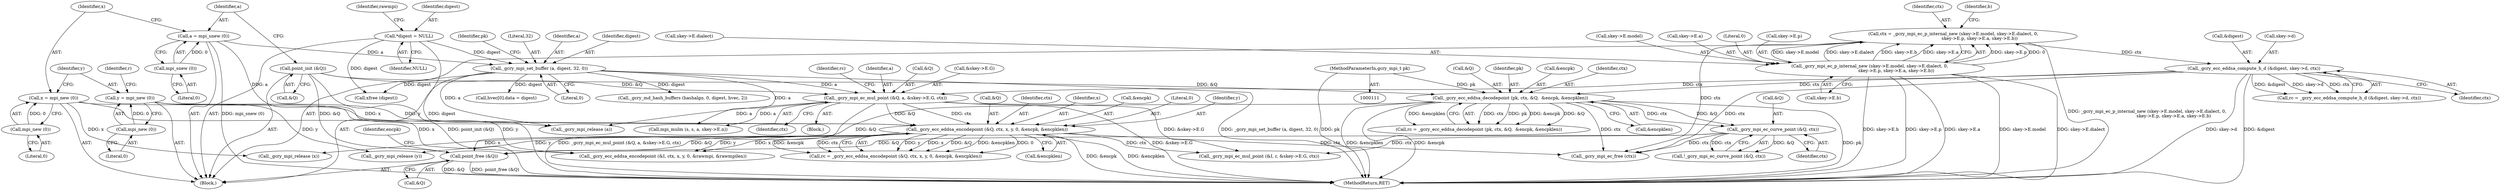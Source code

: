 digraph "0_gnupg_5a22de904a0a366ae79f03ff1e13a1232a89e26b@API" {
"1000601" [label="(Call,point_free (&Q))"];
"1000273" [label="(Call,_gcry_mpi_ec_curve_point (&Q, ctx))"];
"1000253" [label="(Call,_gcry_ecc_eddsa_decodepoint (pk, ctx, &Q,  &encpk, &encpklen))"];
"1000117" [label="(MethodParameterIn,gcry_mpi_t pk)"];
"1000233" [label="(Call,_gcry_ecc_eddsa_compute_h_d (&digest, skey->d, ctx))"];
"1000182" [label="(Call,ctx = _gcry_mpi_ec_p_internal_new (skey->E.model, skey->E.dialect, 0,\n                                      skey->E.p, skey->E.a, skey->E.b))"];
"1000184" [label="(Call,_gcry_mpi_ec_p_internal_new (skey->E.model, skey->E.dialect, 0,\n                                      skey->E.p, skey->E.a, skey->E.b))"];
"1000163" [label="(Call,point_init (&Q))"];
"1000297" [label="(Call,_gcry_ecc_eddsa_encodepoint (&Q, ctx, x, y, 0, &encpk, &encpklen))"];
"1000284" [label="(Call,_gcry_mpi_ec_mul_point (&Q, a, &skey->E.G, ctx))"];
"1000243" [label="(Call,_gcry_mpi_set_buffer (a, digest, 32, 0))"];
"1000166" [label="(Call,a = mpi_snew (0))"];
"1000168" [label="(Call,mpi_snew (0))"];
"1000127" [label="(Call,*digest = NULL)"];
"1000170" [label="(Call,x = mpi_new (0))"];
"1000172" [label="(Call,mpi_new (0))"];
"1000174" [label="(Call,y = mpi_new (0))"];
"1000176" [label="(Call,mpi_new (0))"];
"1000183" [label="(Identifier,ctx)"];
"1000284" [label="(Call,_gcry_mpi_ec_mul_point (&Q, a, &skey->E.G, ctx))"];
"1000601" [label="(Call,point_free (&Q))"];
"1000169" [label="(Literal,0)"];
"1000174" [label="(Call,y = mpi_new (0))"];
"1000246" [label="(Literal,32)"];
"1000418" [label="(Call,_gcry_ecc_eddsa_encodepoint (&I, ctx, x, y, 0, &rawmpi, &rawmpilen))"];
"1000283" [label="(Block,)"];
"1000296" [label="(Identifier,rc)"];
"1000167" [label="(Identifier,a)"];
"1000173" [label="(Literal,0)"];
"1000176" [label="(Call,mpi_new (0))"];
"1000190" [label="(Call,skey->E.dialect)"];
"1000127" [label="(Call,*digest = NULL)"];
"1000258" [label="(Call,&encpk)"];
"1000239" [label="(Identifier,ctx)"];
"1000298" [label="(Call,&Q)"];
"1000255" [label="(Identifier,ctx)"];
"1000206" [label="(Call,skey->E.b)"];
"1000300" [label="(Identifier,ctx)"];
"1000233" [label="(Call,_gcry_ecc_eddsa_compute_h_d (&digest, skey->d, ctx))"];
"1000588" [label="(Call,_gcry_mpi_release (x))"];
"1000586" [label="(Call,_gcry_mpi_release (a))"];
"1000594" [label="(Call,xfree (digest))"];
"1000596" [label="(Call,_gcry_mpi_ec_free (ctx))"];
"1000164" [label="(Call,&Q)"];
"1000375" [label="(Call,_gcry_md_hash_buffers (hashalgo, 0, digest, hvec, 2))"];
"1000175" [label="(Identifier,y)"];
"1000605" [label="(Identifier,encpk)"];
"1000297" [label="(Call,_gcry_ecc_eddsa_encodepoint (&Q, ctx, x, y, 0, &encpk, &encpklen))"];
"1000260" [label="(Call,&encpklen)"];
"1000185" [label="(Call,skey->E.model)"];
"1000590" [label="(Call,_gcry_mpi_release (y))"];
"1000287" [label="(Identifier,a)"];
"1000243" [label="(Call,_gcry_mpi_set_buffer (a, digest, 32, 0))"];
"1000285" [label="(Call,&Q)"];
"1000244" [label="(Identifier,a)"];
"1000172" [label="(Call,mpi_new (0))"];
"1000177" [label="(Literal,0)"];
"1000251" [label="(Call,rc = _gcry_ecc_eddsa_decodepoint (pk, ctx, &Q,  &encpk, &encpklen))"];
"1000301" [label="(Identifier,x)"];
"1000184" [label="(Call,_gcry_mpi_ec_p_internal_new (skey->E.model, skey->E.dialect, 0,\n                                      skey->E.p, skey->E.a, skey->E.b))"];
"1000398" [label="(Call,_gcry_mpi_ec_mul_point (&I, r, &skey->E.G, ctx))"];
"1000201" [label="(Call,skey->E.a)"];
"1000610" [label="(MethodReturn,RET)"];
"1000166" [label="(Call,a = mpi_snew (0))"];
"1000129" [label="(Identifier,NULL)"];
"1000256" [label="(Call,&Q)"];
"1000231" [label="(Call,rc = _gcry_ecc_eddsa_compute_h_d (&digest, skey->d, ctx))"];
"1000245" [label="(Identifier,digest)"];
"1000274" [label="(Call,&Q)"];
"1000294" [label="(Identifier,ctx)"];
"1000135" [label="(Identifier,rawmpi)"];
"1000273" [label="(Call,_gcry_mpi_ec_curve_point (&Q, ctx))"];
"1000163" [label="(Call,point_init (&Q))"];
"1000336" [label="(Call,hvec[0].data = digest)"];
"1000179" [label="(Identifier,r)"];
"1000602" [label="(Call,&Q)"];
"1000254" [label="(Identifier,pk)"];
"1000212" [label="(Identifier,b)"];
"1000195" [label="(Literal,0)"];
"1000170" [label="(Call,x = mpi_new (0))"];
"1000288" [label="(Call,&skey->E.G)"];
"1000537" [label="(Call,mpi_mulm (s, s, a, skey->E.n))"];
"1000128" [label="(Identifier,digest)"];
"1000253" [label="(Call,_gcry_ecc_eddsa_decodepoint (pk, ctx, &Q,  &encpk, &encpklen))"];
"1000234" [label="(Call,&digest)"];
"1000117" [label="(MethodParameterIn,gcry_mpi_t pk)"];
"1000249" [label="(Identifier,pk)"];
"1000304" [label="(Call,&encpk)"];
"1000168" [label="(Call,mpi_snew (0))"];
"1000182" [label="(Call,ctx = _gcry_mpi_ec_p_internal_new (skey->E.model, skey->E.dialect, 0,\n                                      skey->E.p, skey->E.a, skey->E.b))"];
"1000306" [label="(Call,&encpklen)"];
"1000272" [label="(Call,!_gcry_mpi_ec_curve_point (&Q, ctx))"];
"1000303" [label="(Literal,0)"];
"1000276" [label="(Identifier,ctx)"];
"1000247" [label="(Literal,0)"];
"1000302" [label="(Identifier,y)"];
"1000236" [label="(Call,skey->d)"];
"1000171" [label="(Identifier,x)"];
"1000295" [label="(Call,rc = _gcry_ecc_eddsa_encodepoint (&Q, ctx, x, y, 0, &encpk, &encpklen))"];
"1000118" [label="(Block,)"];
"1000196" [label="(Call,skey->E.p)"];
"1000601" -> "1000118"  [label="AST: "];
"1000601" -> "1000602"  [label="CFG: "];
"1000602" -> "1000601"  [label="AST: "];
"1000605" -> "1000601"  [label="CFG: "];
"1000601" -> "1000610"  [label="DDG: &Q"];
"1000601" -> "1000610"  [label="DDG: point_free (&Q)"];
"1000273" -> "1000601"  [label="DDG: &Q"];
"1000253" -> "1000601"  [label="DDG: &Q"];
"1000163" -> "1000601"  [label="DDG: &Q"];
"1000297" -> "1000601"  [label="DDG: &Q"];
"1000273" -> "1000272"  [label="AST: "];
"1000273" -> "1000276"  [label="CFG: "];
"1000274" -> "1000273"  [label="AST: "];
"1000276" -> "1000273"  [label="AST: "];
"1000272" -> "1000273"  [label="CFG: "];
"1000273" -> "1000272"  [label="DDG: &Q"];
"1000273" -> "1000272"  [label="DDG: ctx"];
"1000253" -> "1000273"  [label="DDG: &Q"];
"1000253" -> "1000273"  [label="DDG: ctx"];
"1000273" -> "1000398"  [label="DDG: ctx"];
"1000273" -> "1000596"  [label="DDG: ctx"];
"1000253" -> "1000251"  [label="AST: "];
"1000253" -> "1000260"  [label="CFG: "];
"1000254" -> "1000253"  [label="AST: "];
"1000255" -> "1000253"  [label="AST: "];
"1000256" -> "1000253"  [label="AST: "];
"1000258" -> "1000253"  [label="AST: "];
"1000260" -> "1000253"  [label="AST: "];
"1000251" -> "1000253"  [label="CFG: "];
"1000253" -> "1000610"  [label="DDG: &encpklen"];
"1000253" -> "1000610"  [label="DDG: pk"];
"1000253" -> "1000610"  [label="DDG: &encpk"];
"1000253" -> "1000251"  [label="DDG: ctx"];
"1000253" -> "1000251"  [label="DDG: pk"];
"1000253" -> "1000251"  [label="DDG: &encpk"];
"1000253" -> "1000251"  [label="DDG: &Q"];
"1000253" -> "1000251"  [label="DDG: &encpklen"];
"1000117" -> "1000253"  [label="DDG: pk"];
"1000233" -> "1000253"  [label="DDG: ctx"];
"1000163" -> "1000253"  [label="DDG: &Q"];
"1000253" -> "1000596"  [label="DDG: ctx"];
"1000117" -> "1000111"  [label="AST: "];
"1000117" -> "1000610"  [label="DDG: pk"];
"1000233" -> "1000231"  [label="AST: "];
"1000233" -> "1000239"  [label="CFG: "];
"1000234" -> "1000233"  [label="AST: "];
"1000236" -> "1000233"  [label="AST: "];
"1000239" -> "1000233"  [label="AST: "];
"1000231" -> "1000233"  [label="CFG: "];
"1000233" -> "1000610"  [label="DDG: skey->d"];
"1000233" -> "1000610"  [label="DDG: &digest"];
"1000233" -> "1000231"  [label="DDG: &digest"];
"1000233" -> "1000231"  [label="DDG: skey->d"];
"1000233" -> "1000231"  [label="DDG: ctx"];
"1000182" -> "1000233"  [label="DDG: ctx"];
"1000233" -> "1000284"  [label="DDG: ctx"];
"1000233" -> "1000596"  [label="DDG: ctx"];
"1000182" -> "1000118"  [label="AST: "];
"1000182" -> "1000184"  [label="CFG: "];
"1000183" -> "1000182"  [label="AST: "];
"1000184" -> "1000182"  [label="AST: "];
"1000212" -> "1000182"  [label="CFG: "];
"1000182" -> "1000610"  [label="DDG: _gcry_mpi_ec_p_internal_new (skey->E.model, skey->E.dialect, 0,\n                                      skey->E.p, skey->E.a, skey->E.b)"];
"1000184" -> "1000182"  [label="DDG: skey->E.p"];
"1000184" -> "1000182"  [label="DDG: 0"];
"1000184" -> "1000182"  [label="DDG: skey->E.model"];
"1000184" -> "1000182"  [label="DDG: skey->E.dialect"];
"1000184" -> "1000182"  [label="DDG: skey->E.b"];
"1000184" -> "1000182"  [label="DDG: skey->E.a"];
"1000182" -> "1000596"  [label="DDG: ctx"];
"1000184" -> "1000206"  [label="CFG: "];
"1000185" -> "1000184"  [label="AST: "];
"1000190" -> "1000184"  [label="AST: "];
"1000195" -> "1000184"  [label="AST: "];
"1000196" -> "1000184"  [label="AST: "];
"1000201" -> "1000184"  [label="AST: "];
"1000206" -> "1000184"  [label="AST: "];
"1000184" -> "1000610"  [label="DDG: skey->E.a"];
"1000184" -> "1000610"  [label="DDG: skey->E.model"];
"1000184" -> "1000610"  [label="DDG: skey->E.dialect"];
"1000184" -> "1000610"  [label="DDG: skey->E.b"];
"1000184" -> "1000610"  [label="DDG: skey->E.p"];
"1000163" -> "1000118"  [label="AST: "];
"1000163" -> "1000164"  [label="CFG: "];
"1000164" -> "1000163"  [label="AST: "];
"1000167" -> "1000163"  [label="CFG: "];
"1000163" -> "1000610"  [label="DDG: point_init (&Q)"];
"1000163" -> "1000284"  [label="DDG: &Q"];
"1000297" -> "1000295"  [label="AST: "];
"1000297" -> "1000306"  [label="CFG: "];
"1000298" -> "1000297"  [label="AST: "];
"1000300" -> "1000297"  [label="AST: "];
"1000301" -> "1000297"  [label="AST: "];
"1000302" -> "1000297"  [label="AST: "];
"1000303" -> "1000297"  [label="AST: "];
"1000304" -> "1000297"  [label="AST: "];
"1000306" -> "1000297"  [label="AST: "];
"1000295" -> "1000297"  [label="CFG: "];
"1000297" -> "1000610"  [label="DDG: &encpk"];
"1000297" -> "1000610"  [label="DDG: &encpklen"];
"1000297" -> "1000295"  [label="DDG: y"];
"1000297" -> "1000295"  [label="DDG: x"];
"1000297" -> "1000295"  [label="DDG: &Q"];
"1000297" -> "1000295"  [label="DDG: &encpklen"];
"1000297" -> "1000295"  [label="DDG: 0"];
"1000297" -> "1000295"  [label="DDG: &encpk"];
"1000297" -> "1000295"  [label="DDG: ctx"];
"1000284" -> "1000297"  [label="DDG: &Q"];
"1000284" -> "1000297"  [label="DDG: ctx"];
"1000170" -> "1000297"  [label="DDG: x"];
"1000174" -> "1000297"  [label="DDG: y"];
"1000297" -> "1000398"  [label="DDG: ctx"];
"1000297" -> "1000418"  [label="DDG: x"];
"1000297" -> "1000418"  [label="DDG: y"];
"1000297" -> "1000588"  [label="DDG: x"];
"1000297" -> "1000590"  [label="DDG: y"];
"1000297" -> "1000596"  [label="DDG: ctx"];
"1000284" -> "1000283"  [label="AST: "];
"1000284" -> "1000294"  [label="CFG: "];
"1000285" -> "1000284"  [label="AST: "];
"1000287" -> "1000284"  [label="AST: "];
"1000288" -> "1000284"  [label="AST: "];
"1000294" -> "1000284"  [label="AST: "];
"1000296" -> "1000284"  [label="CFG: "];
"1000284" -> "1000610"  [label="DDG: _gcry_mpi_ec_mul_point (&Q, a, &skey->E.G, ctx)"];
"1000284" -> "1000610"  [label="DDG: &skey->E.G"];
"1000243" -> "1000284"  [label="DDG: a"];
"1000284" -> "1000398"  [label="DDG: &skey->E.G"];
"1000284" -> "1000537"  [label="DDG: a"];
"1000284" -> "1000586"  [label="DDG: a"];
"1000243" -> "1000118"  [label="AST: "];
"1000243" -> "1000247"  [label="CFG: "];
"1000244" -> "1000243"  [label="AST: "];
"1000245" -> "1000243"  [label="AST: "];
"1000246" -> "1000243"  [label="AST: "];
"1000247" -> "1000243"  [label="AST: "];
"1000249" -> "1000243"  [label="CFG: "];
"1000243" -> "1000610"  [label="DDG: _gcry_mpi_set_buffer (a, digest, 32, 0)"];
"1000166" -> "1000243"  [label="DDG: a"];
"1000127" -> "1000243"  [label="DDG: digest"];
"1000243" -> "1000336"  [label="DDG: digest"];
"1000243" -> "1000375"  [label="DDG: digest"];
"1000243" -> "1000537"  [label="DDG: a"];
"1000243" -> "1000586"  [label="DDG: a"];
"1000243" -> "1000594"  [label="DDG: digest"];
"1000166" -> "1000118"  [label="AST: "];
"1000166" -> "1000168"  [label="CFG: "];
"1000167" -> "1000166"  [label="AST: "];
"1000168" -> "1000166"  [label="AST: "];
"1000171" -> "1000166"  [label="CFG: "];
"1000166" -> "1000610"  [label="DDG: mpi_snew (0)"];
"1000168" -> "1000166"  [label="DDG: 0"];
"1000166" -> "1000586"  [label="DDG: a"];
"1000168" -> "1000169"  [label="CFG: "];
"1000169" -> "1000168"  [label="AST: "];
"1000127" -> "1000118"  [label="AST: "];
"1000127" -> "1000129"  [label="CFG: "];
"1000128" -> "1000127"  [label="AST: "];
"1000129" -> "1000127"  [label="AST: "];
"1000135" -> "1000127"  [label="CFG: "];
"1000127" -> "1000610"  [label="DDG: digest"];
"1000127" -> "1000594"  [label="DDG: digest"];
"1000170" -> "1000118"  [label="AST: "];
"1000170" -> "1000172"  [label="CFG: "];
"1000171" -> "1000170"  [label="AST: "];
"1000172" -> "1000170"  [label="AST: "];
"1000175" -> "1000170"  [label="CFG: "];
"1000172" -> "1000170"  [label="DDG: 0"];
"1000170" -> "1000418"  [label="DDG: x"];
"1000170" -> "1000588"  [label="DDG: x"];
"1000172" -> "1000173"  [label="CFG: "];
"1000173" -> "1000172"  [label="AST: "];
"1000174" -> "1000118"  [label="AST: "];
"1000174" -> "1000176"  [label="CFG: "];
"1000175" -> "1000174"  [label="AST: "];
"1000176" -> "1000174"  [label="AST: "];
"1000179" -> "1000174"  [label="CFG: "];
"1000176" -> "1000174"  [label="DDG: 0"];
"1000174" -> "1000418"  [label="DDG: y"];
"1000174" -> "1000590"  [label="DDG: y"];
"1000176" -> "1000177"  [label="CFG: "];
"1000177" -> "1000176"  [label="AST: "];
}

